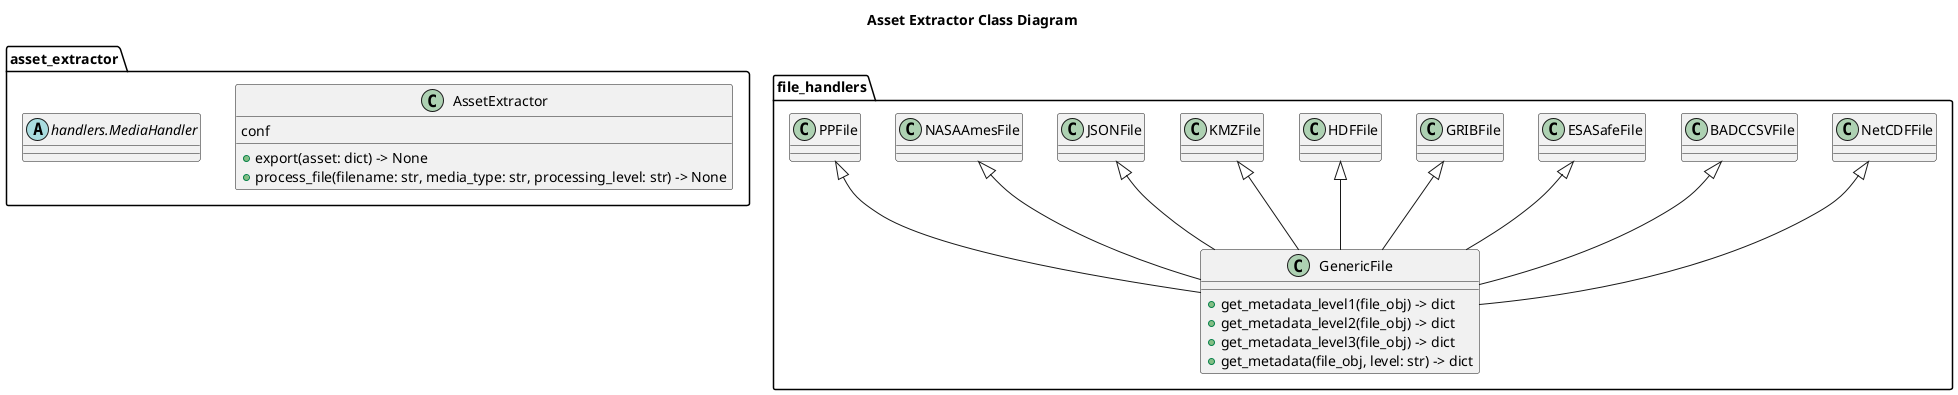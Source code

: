 @startuml
title Asset Extractor Class Diagram

package "asset_extractor" as pAssetExtractor {

    class "AssetExtractor" as cAssetExtractor {
        conf
        +export(asset: dict) -> None
        +process_file(filename: str, media_type: str, processing_level: str) -> None
    }

    abstract class "handlers.MediaHandler" as cMediaHandler {

    }
}

package "file_handlers" as pFileHandlers {
    class GenericFile {
        +get_metadata_level1(file_obj) -> dict
        +get_metadata_level2(file_obj) -> dict
        +get_metadata_level3(file_obj) -> dict
        +get_metadata(file_obj, level: str) -> dict
    }

    class NetCDFFile
    class BADCCSVFile
    class ESASafeFile
    class GRIBFile
    class HDFFile
    class KMZFile
    class JSONFile
    class NASAAmesFile
    class PPFile

    NetCDFFile <|-- GenericFile
    BADCCSVFile <|-- GenericFile
    ESASafeFile <|-- GenericFile
    GRIBFile <|-- GenericFile
    HDFFile <|-- GenericFile
    KMZFile <|-- GenericFile
    JSONFile <|-- GenericFile
    NASAAmesFile <|-- GenericFile
    PPFile <|-- GenericFile
}



@enduml